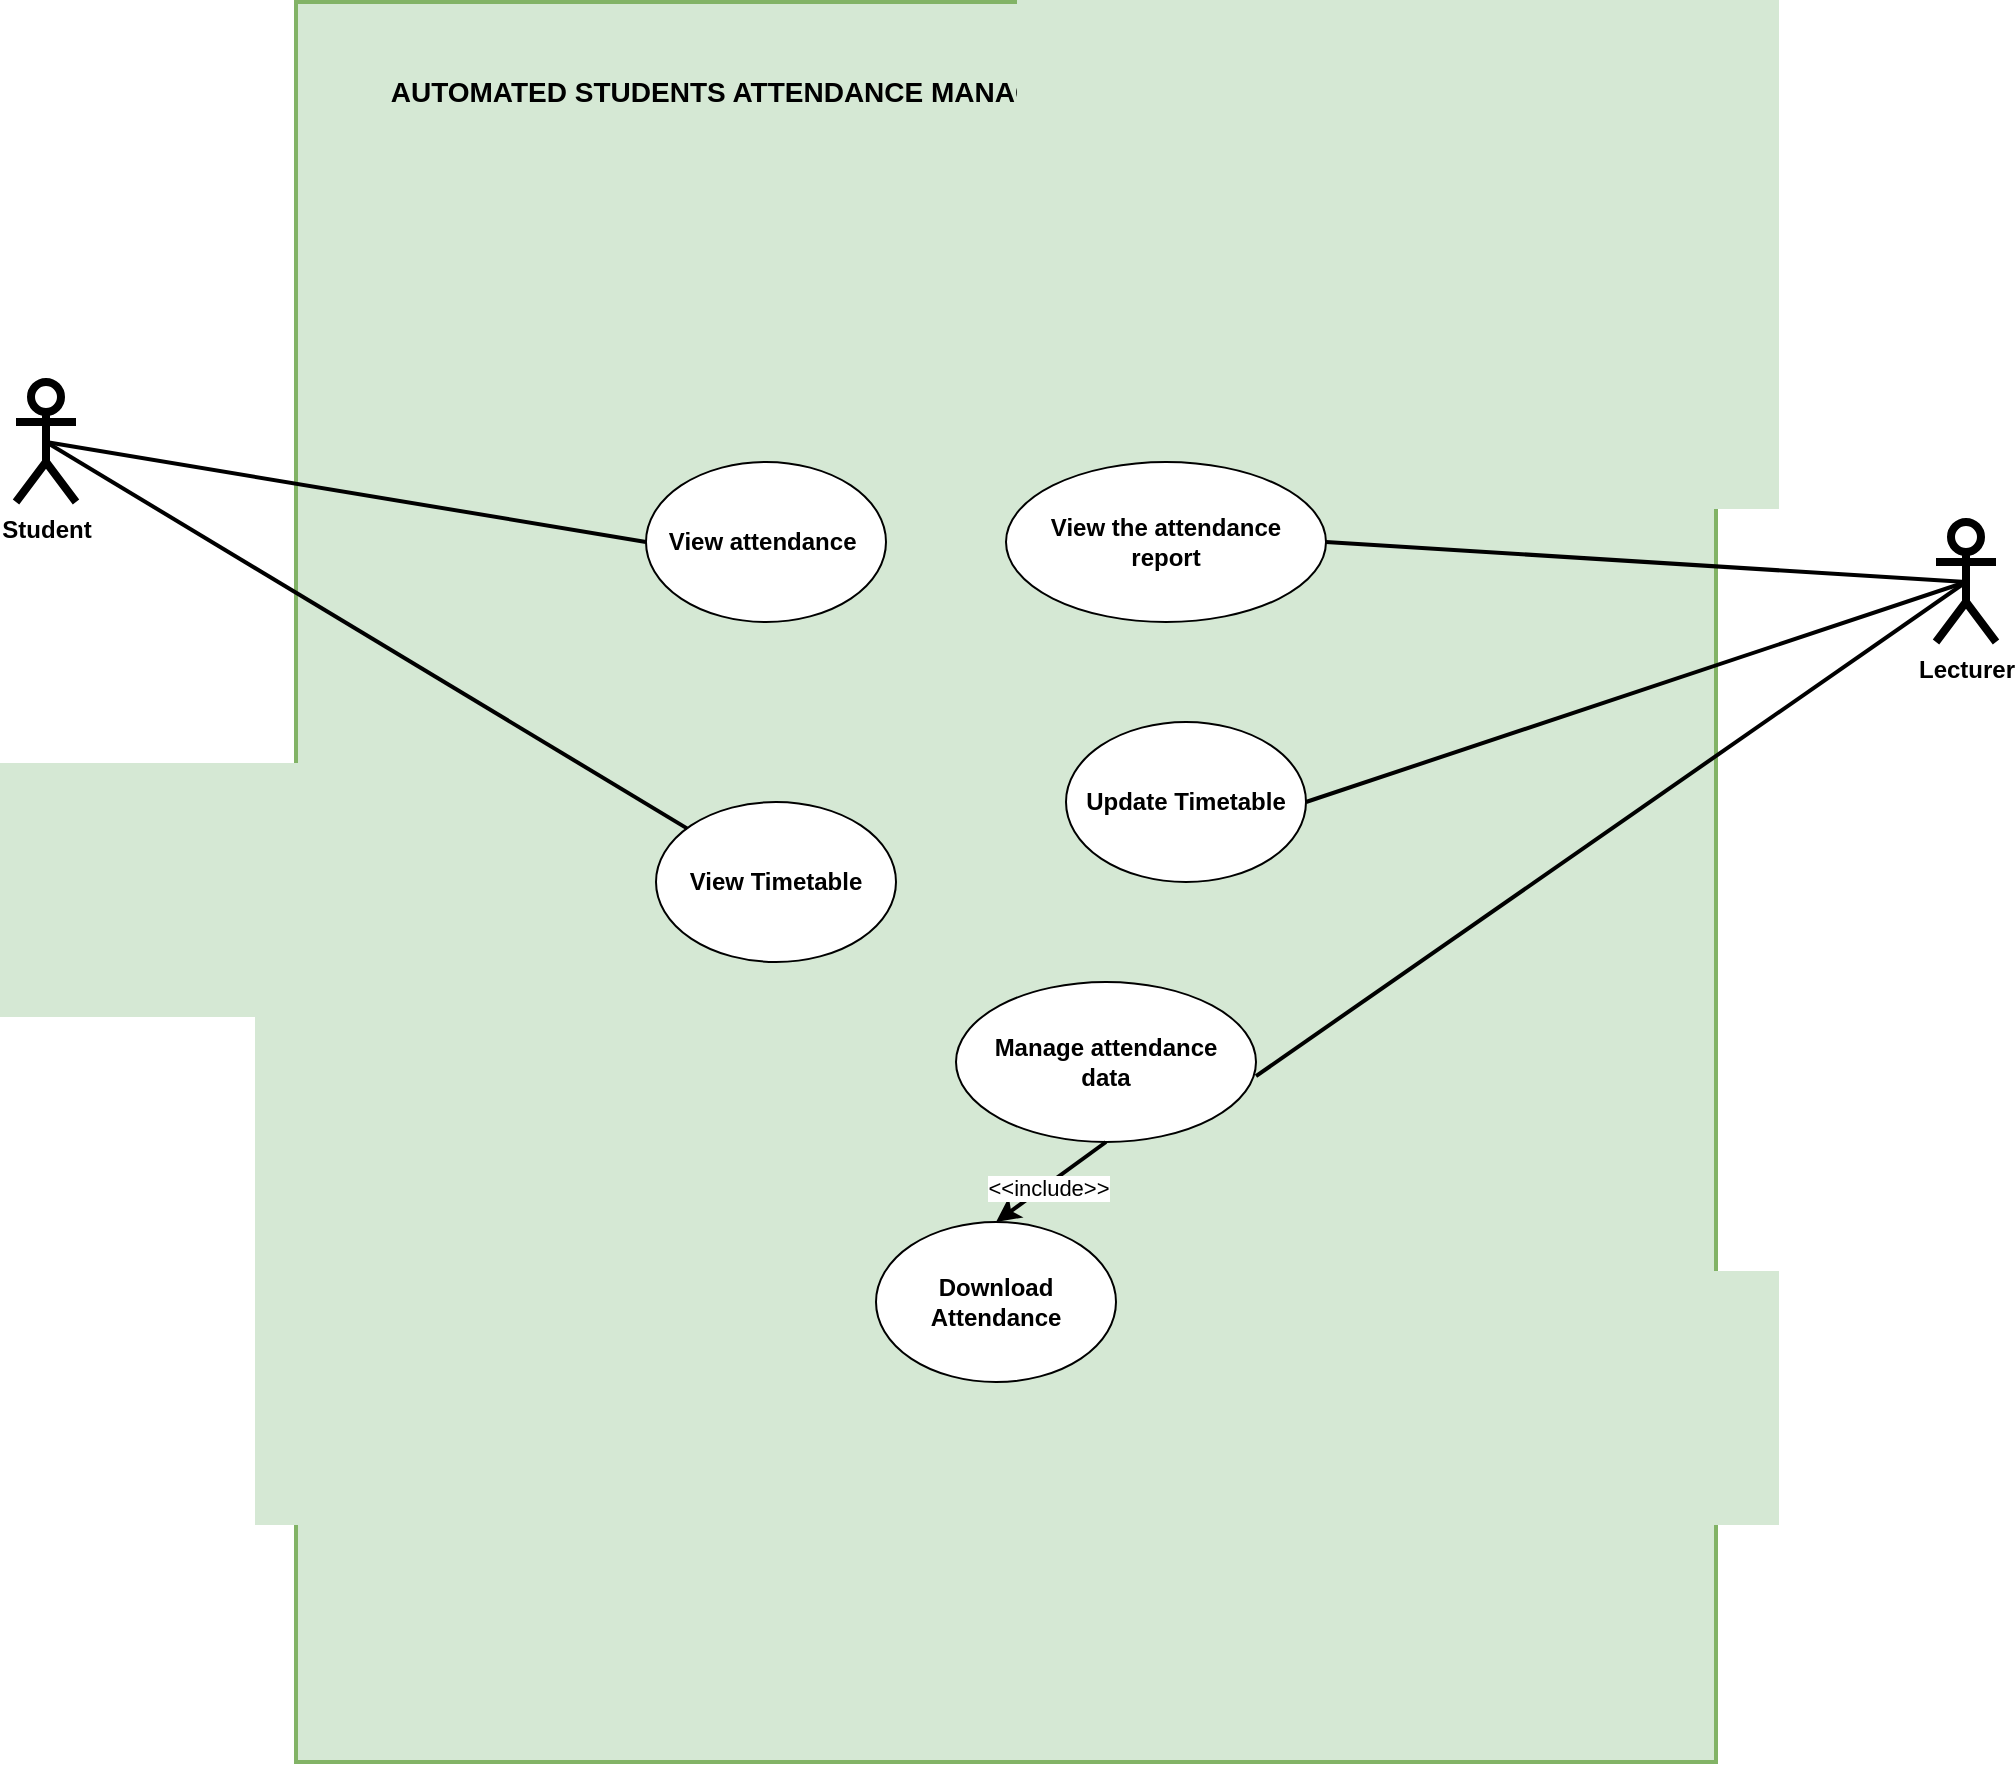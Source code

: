 <mxfile version="21.1.2" type="device">
  <diagram name="Page-1" id="iQkc7nh5tlCGgKkLti9H">
    <mxGraphModel dx="3635" dy="1653" grid="1" gridSize="10" guides="1" tooltips="1" connect="1" arrows="1" fold="1" page="1" pageScale="1" pageWidth="850" pageHeight="1100" math="0" shadow="0">
      <root>
        <mxCell id="0" />
        <mxCell id="1" parent="0" />
        <mxCell id="Y0LxcC03UdQzp3UMb-ho-11" value="" style="rounded=0;whiteSpace=wrap;html=1;strokeWidth=2;fillColor=#d5e8d4;strokeColor=#82b366;" parent="1" vertex="1">
          <mxGeometry x="70" y="40" width="710" height="880" as="geometry" />
        </mxCell>
        <mxCell id="Y0LxcC03UdQzp3UMb-ho-1" value="&lt;b&gt;Student&lt;/b&gt;" style="shape=umlActor;verticalLabelPosition=bottom;verticalAlign=top;html=1;outlineConnect=0;strokeWidth=4;" parent="1" vertex="1">
          <mxGeometry x="-70" y="230" width="30" height="60" as="geometry" />
        </mxCell>
        <mxCell id="Y0LxcC03UdQzp3UMb-ho-2" value="&lt;b&gt;Lecturer&lt;/b&gt;" style="shape=umlActor;verticalLabelPosition=bottom;verticalAlign=top;html=1;outlineConnect=0;strokeWidth=4;" parent="1" vertex="1">
          <mxGeometry x="890" y="300" width="30" height="60" as="geometry" />
        </mxCell>
        <mxCell id="Y0LxcC03UdQzp3UMb-ho-6" value="&lt;b&gt;View the attendance &lt;br&gt;report&lt;/b&gt;" style="ellipse;whiteSpace=wrap;html=1;" parent="1" vertex="1">
          <mxGeometry x="425" y="270" width="160" height="80" as="geometry" />
        </mxCell>
        <mxCell id="Y0LxcC03UdQzp3UMb-ho-9" value="&lt;b&gt;View attendance&amp;nbsp;&lt;/b&gt;" style="ellipse;whiteSpace=wrap;html=1;" parent="1" vertex="1">
          <mxGeometry x="245" y="270" width="120" height="80" as="geometry" />
        </mxCell>
        <mxCell id="Y0LxcC03UdQzp3UMb-ho-10" value="&lt;b&gt;Manage attendance &lt;br&gt;data&lt;/b&gt;" style="ellipse;whiteSpace=wrap;html=1;" parent="1" vertex="1">
          <mxGeometry x="400" y="530" width="150" height="80" as="geometry" />
        </mxCell>
        <mxCell id="_7pSDTx321RqDEmIdV7o-2" value="&lt;b&gt;Update Timetable&lt;/b&gt;" style="ellipse;whiteSpace=wrap;html=1;" parent="1" vertex="1">
          <mxGeometry x="455" y="400" width="120" height="80" as="geometry" />
        </mxCell>
        <mxCell id="_7pSDTx321RqDEmIdV7o-5" value="" style="endArrow=none;html=1;rounded=0;strokeWidth=2;entryX=0.5;entryY=0.5;entryDx=0;entryDy=0;entryPerimeter=0;exitX=0;exitY=0.5;exitDx=0;exitDy=0;" parent="1" source="Y0LxcC03UdQzp3UMb-ho-9" target="Y0LxcC03UdQzp3UMb-ho-1" edge="1">
          <mxGeometry width="50" height="50" relative="1" as="geometry">
            <mxPoint x="540" y="450" as="sourcePoint" />
            <mxPoint x="590" y="400" as="targetPoint" />
          </mxGeometry>
        </mxCell>
        <mxCell id="_7pSDTx321RqDEmIdV7o-8" value="" style="endArrow=none;html=1;rounded=0;entryX=0.5;entryY=0.5;entryDx=0;entryDy=0;entryPerimeter=0;exitX=1;exitY=0.5;exitDx=0;exitDy=0;strokeWidth=2;" parent="1" source="Y0LxcC03UdQzp3UMb-ho-6" target="Y0LxcC03UdQzp3UMb-ho-2" edge="1">
          <mxGeometry width="50" height="50" relative="1" as="geometry">
            <mxPoint x="495" y="200" as="sourcePoint" />
            <mxPoint x="725" y="210" as="targetPoint" />
          </mxGeometry>
        </mxCell>
        <mxCell id="_7pSDTx321RqDEmIdV7o-9" value="" style="endArrow=none;html=1;rounded=0;entryX=0.5;entryY=0.5;entryDx=0;entryDy=0;entryPerimeter=0;exitX=1;exitY=0.5;exitDx=0;exitDy=0;strokeWidth=2;" parent="1" source="_7pSDTx321RqDEmIdV7o-2" target="Y0LxcC03UdQzp3UMb-ho-2" edge="1">
          <mxGeometry width="50" height="50" relative="1" as="geometry">
            <mxPoint x="595" y="320" as="sourcePoint" />
            <mxPoint x="725" y="210" as="targetPoint" />
          </mxGeometry>
        </mxCell>
        <mxCell id="_7pSDTx321RqDEmIdV7o-10" value="" style="endArrow=none;html=1;rounded=0;exitX=1;exitY=0.588;exitDx=0;exitDy=0;strokeWidth=2;exitPerimeter=0;entryX=0.5;entryY=0.5;entryDx=0;entryDy=0;entryPerimeter=0;" parent="1" source="Y0LxcC03UdQzp3UMb-ho-10" target="Y0LxcC03UdQzp3UMb-ho-2" edge="1">
          <mxGeometry width="50" height="50" relative="1" as="geometry">
            <mxPoint x="615" y="450" as="sourcePoint" />
            <mxPoint x="870" y="310" as="targetPoint" />
          </mxGeometry>
        </mxCell>
        <mxCell id="_7pSDTx321RqDEmIdV7o-14" value="&lt;b&gt;Download Attendance&lt;/b&gt;" style="ellipse;whiteSpace=wrap;html=1;" parent="1" vertex="1">
          <mxGeometry x="360" y="650" width="120" height="80" as="geometry" />
        </mxCell>
        <mxCell id="_7pSDTx321RqDEmIdV7o-18" value="" style="endArrow=classic;html=1;rounded=0;strokeWidth=2;exitX=0.5;exitY=1;exitDx=0;exitDy=0;entryX=0.5;entryY=0;entryDx=0;entryDy=0;" parent="1" source="Y0LxcC03UdQzp3UMb-ho-10" target="_7pSDTx321RqDEmIdV7o-14" edge="1">
          <mxGeometry width="50" height="50" relative="1" as="geometry">
            <mxPoint x="530" y="610" as="sourcePoint" />
            <mxPoint x="580" y="560" as="targetPoint" />
          </mxGeometry>
        </mxCell>
        <mxCell id="_7pSDTx321RqDEmIdV7o-19" value="&amp;lt;&amp;lt;include&amp;gt;&amp;gt;" style="edgeLabel;html=1;align=center;verticalAlign=middle;resizable=0;points=[];" parent="_7pSDTx321RqDEmIdV7o-18" vertex="1" connectable="0">
          <mxGeometry x="0.101" y="1" relative="1" as="geometry">
            <mxPoint as="offset" />
          </mxGeometry>
        </mxCell>
        <mxCell id="_7pSDTx321RqDEmIdV7o-20" value="&lt;b&gt;View Timetable&lt;/b&gt;" style="ellipse;whiteSpace=wrap;html=1;" parent="1" vertex="1">
          <mxGeometry x="250" y="440" width="120" height="80" as="geometry" />
        </mxCell>
        <mxCell id="_7pSDTx321RqDEmIdV7o-21" value="" style="endArrow=none;html=1;rounded=0;strokeWidth=2;entryX=0.5;entryY=0.5;entryDx=0;entryDy=0;entryPerimeter=0;" parent="1" source="_7pSDTx321RqDEmIdV7o-20" target="Y0LxcC03UdQzp3UMb-ho-1" edge="1">
          <mxGeometry width="50" height="50" relative="1" as="geometry">
            <mxPoint x="430" y="600" as="sourcePoint" />
            <mxPoint x="480" y="550" as="targetPoint" />
          </mxGeometry>
        </mxCell>
        <mxCell id="_7pSDTx321RqDEmIdV7o-22" value="&lt;b&gt;&lt;font style=&quot;font-size: 14px;&quot;&gt;AUTOMATED STUDENTS ATTENDANCE MANAGEMENT SYSTEM USING BLE TECHNOLOGY&lt;/font&gt;&lt;/b&gt;" style="text;html=1;align=center;verticalAlign=middle;resizable=0;points=[];autosize=1;strokeColor=none;fillColor=none;" parent="1" vertex="1">
          <mxGeometry x="105" y="70" width="640" height="30" as="geometry" />
        </mxCell>
      </root>
    </mxGraphModel>
  </diagram>
</mxfile>
